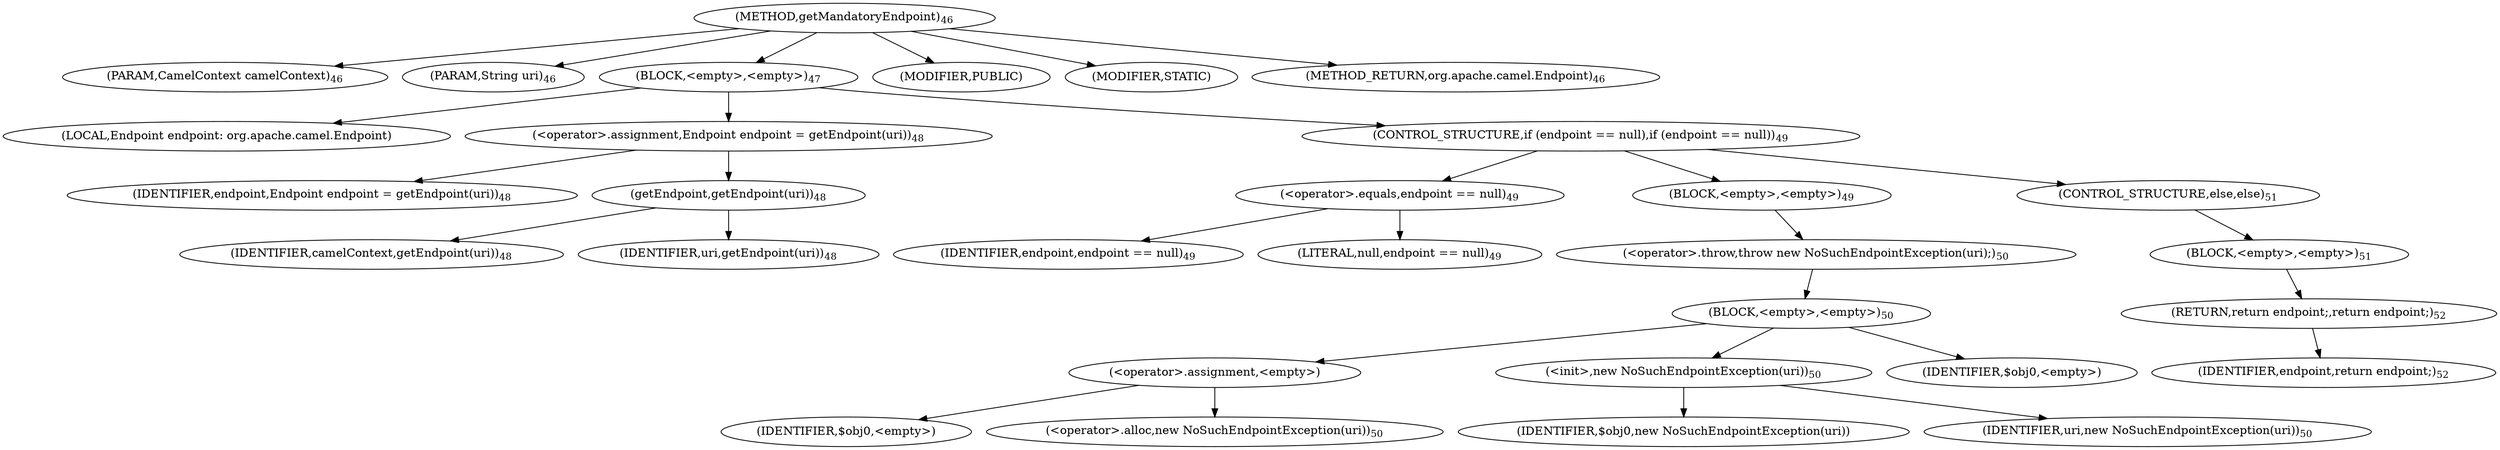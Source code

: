 digraph "getMandatoryEndpoint" {  
"22" [label = <(METHOD,getMandatoryEndpoint)<SUB>46</SUB>> ]
"23" [label = <(PARAM,CamelContext camelContext)<SUB>46</SUB>> ]
"24" [label = <(PARAM,String uri)<SUB>46</SUB>> ]
"25" [label = <(BLOCK,&lt;empty&gt;,&lt;empty&gt;)<SUB>47</SUB>> ]
"26" [label = <(LOCAL,Endpoint endpoint: org.apache.camel.Endpoint)> ]
"27" [label = <(&lt;operator&gt;.assignment,Endpoint endpoint = getEndpoint(uri))<SUB>48</SUB>> ]
"28" [label = <(IDENTIFIER,endpoint,Endpoint endpoint = getEndpoint(uri))<SUB>48</SUB>> ]
"29" [label = <(getEndpoint,getEndpoint(uri))<SUB>48</SUB>> ]
"30" [label = <(IDENTIFIER,camelContext,getEndpoint(uri))<SUB>48</SUB>> ]
"31" [label = <(IDENTIFIER,uri,getEndpoint(uri))<SUB>48</SUB>> ]
"32" [label = <(CONTROL_STRUCTURE,if (endpoint == null),if (endpoint == null))<SUB>49</SUB>> ]
"33" [label = <(&lt;operator&gt;.equals,endpoint == null)<SUB>49</SUB>> ]
"34" [label = <(IDENTIFIER,endpoint,endpoint == null)<SUB>49</SUB>> ]
"35" [label = <(LITERAL,null,endpoint == null)<SUB>49</SUB>> ]
"36" [label = <(BLOCK,&lt;empty&gt;,&lt;empty&gt;)<SUB>49</SUB>> ]
"37" [label = <(&lt;operator&gt;.throw,throw new NoSuchEndpointException(uri);)<SUB>50</SUB>> ]
"38" [label = <(BLOCK,&lt;empty&gt;,&lt;empty&gt;)<SUB>50</SUB>> ]
"39" [label = <(&lt;operator&gt;.assignment,&lt;empty&gt;)> ]
"40" [label = <(IDENTIFIER,$obj0,&lt;empty&gt;)> ]
"41" [label = <(&lt;operator&gt;.alloc,new NoSuchEndpointException(uri))<SUB>50</SUB>> ]
"42" [label = <(&lt;init&gt;,new NoSuchEndpointException(uri))<SUB>50</SUB>> ]
"43" [label = <(IDENTIFIER,$obj0,new NoSuchEndpointException(uri))> ]
"44" [label = <(IDENTIFIER,uri,new NoSuchEndpointException(uri))<SUB>50</SUB>> ]
"45" [label = <(IDENTIFIER,$obj0,&lt;empty&gt;)> ]
"46" [label = <(CONTROL_STRUCTURE,else,else)<SUB>51</SUB>> ]
"47" [label = <(BLOCK,&lt;empty&gt;,&lt;empty&gt;)<SUB>51</SUB>> ]
"48" [label = <(RETURN,return endpoint;,return endpoint;)<SUB>52</SUB>> ]
"49" [label = <(IDENTIFIER,endpoint,return endpoint;)<SUB>52</SUB>> ]
"50" [label = <(MODIFIER,PUBLIC)> ]
"51" [label = <(MODIFIER,STATIC)> ]
"52" [label = <(METHOD_RETURN,org.apache.camel.Endpoint)<SUB>46</SUB>> ]
  "22" -> "23" 
  "22" -> "24" 
  "22" -> "25" 
  "22" -> "50" 
  "22" -> "51" 
  "22" -> "52" 
  "25" -> "26" 
  "25" -> "27" 
  "25" -> "32" 
  "27" -> "28" 
  "27" -> "29" 
  "29" -> "30" 
  "29" -> "31" 
  "32" -> "33" 
  "32" -> "36" 
  "32" -> "46" 
  "33" -> "34" 
  "33" -> "35" 
  "36" -> "37" 
  "37" -> "38" 
  "38" -> "39" 
  "38" -> "42" 
  "38" -> "45" 
  "39" -> "40" 
  "39" -> "41" 
  "42" -> "43" 
  "42" -> "44" 
  "46" -> "47" 
  "47" -> "48" 
  "48" -> "49" 
}
